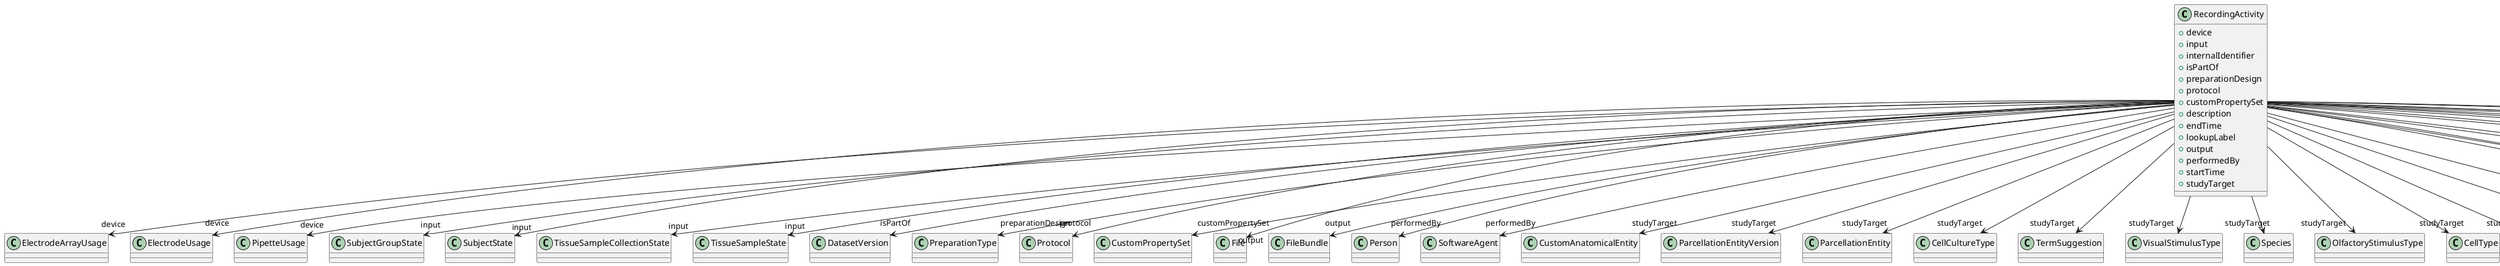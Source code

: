@startuml
class RecordingActivity {
+device
+input
+internalIdentifier
+isPartOf
+preparationDesign
+protocol
+customPropertySet
+description
+endTime
+lookupLabel
+output
+performedBy
+startTime
+studyTarget

}
RecordingActivity -d-> "device" ElectrodeArrayUsage
RecordingActivity -d-> "device" ElectrodeUsage
RecordingActivity -d-> "device" PipetteUsage
RecordingActivity -d-> "input" SubjectGroupState
RecordingActivity -d-> "input" SubjectState
RecordingActivity -d-> "input" TissueSampleCollectionState
RecordingActivity -d-> "input" TissueSampleState
RecordingActivity -d-> "isPartOf" DatasetVersion
RecordingActivity -d-> "preparationDesign" PreparationType
RecordingActivity -d-> "protocol" Protocol
RecordingActivity -d-> "customPropertySet" CustomPropertySet
RecordingActivity -d-> "output" File
RecordingActivity -d-> "output" FileBundle
RecordingActivity -d-> "performedBy" Person
RecordingActivity -d-> "performedBy" SoftwareAgent
RecordingActivity -d-> "studyTarget" CustomAnatomicalEntity
RecordingActivity -d-> "studyTarget" ParcellationEntityVersion
RecordingActivity -d-> "studyTarget" ParcellationEntity
RecordingActivity -d-> "studyTarget" CellCultureType
RecordingActivity -d-> "studyTarget" TermSuggestion
RecordingActivity -d-> "studyTarget" VisualStimulusType
RecordingActivity -d-> "studyTarget" Species
RecordingActivity -d-> "studyTarget" OlfactoryStimulusType
RecordingActivity -d-> "studyTarget" CellType
RecordingActivity -d-> "studyTarget" Handedness
RecordingActivity -d-> "studyTarget" OrganismSubstance
RecordingActivity -d-> "studyTarget" GeneticStrainType
RecordingActivity -d-> "studyTarget" Organ
RecordingActivity -d-> "studyTarget" Disease
RecordingActivity -d-> "studyTarget" OrganismSystem
RecordingActivity -d-> "studyTarget" BiologicalOrder
RecordingActivity -d-> "studyTarget" UBERONParcellation
RecordingActivity -d-> "studyTarget" BiologicalSex
RecordingActivity -d-> "studyTarget" ElectricalStimulusType
RecordingActivity -d-> "studyTarget" MolecularEntity
RecordingActivity -d-> "studyTarget" GustatoryStimulusType
RecordingActivity -d-> "studyTarget" AuditoryStimulusType
RecordingActivity -d-> "studyTarget" TactileStimulusType
RecordingActivity -d-> "studyTarget" SubcellularEntity
RecordingActivity -d-> "studyTarget" OpticalStimulusType
RecordingActivity -d-> "studyTarget" BreedingType
RecordingActivity -d-> "studyTarget" DiseaseModel

@enduml